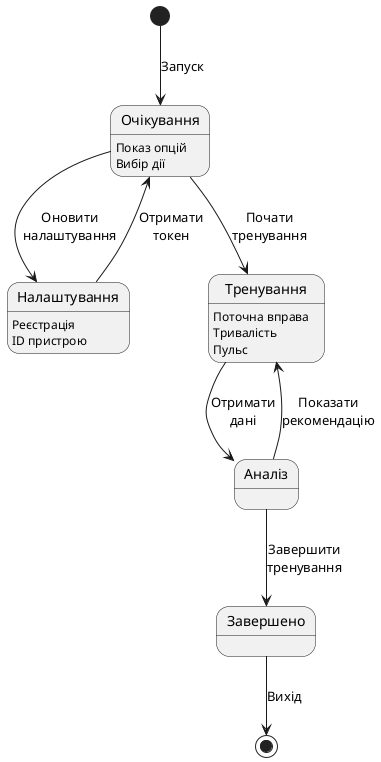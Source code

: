@startuml
skinparam defaultTextAlignment center

[*] --> Очікування : Запуск
Очікування --> Налаштування : Оновити\nналаштування
Налаштування --> Очікування : Отримати\nтокен
Очікування --> Тренування : Почати\nтренування
Тренування --> Аналіз : Отримати\nдані
Аналіз --> Тренування : Показати\nрекомендацію
Аналіз --> Завершено : Завершити\nтренування
Завершено --> [*] : Вихід


Очікування : Показ опцій
Очікування : Вибір дії

Налаштування : Реєстрація
Налаштування : ID пристрою

Тренування : Поточна вправа
Тренування : Тривалість
Тренування : Пульс

@enduml
